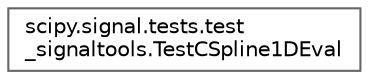 digraph "Graphical Class Hierarchy"
{
 // LATEX_PDF_SIZE
  bgcolor="transparent";
  edge [fontname=Helvetica,fontsize=10,labelfontname=Helvetica,labelfontsize=10];
  node [fontname=Helvetica,fontsize=10,shape=box,height=0.2,width=0.4];
  rankdir="LR";
  Node0 [id="Node000000",label="scipy.signal.tests.test\l_signaltools.TestCSpline1DEval",height=0.2,width=0.4,color="grey40", fillcolor="white", style="filled",URL="$d2/dda/classscipy_1_1signal_1_1tests_1_1test__signaltools_1_1TestCSpline1DEval.html",tooltip=" "];
}
